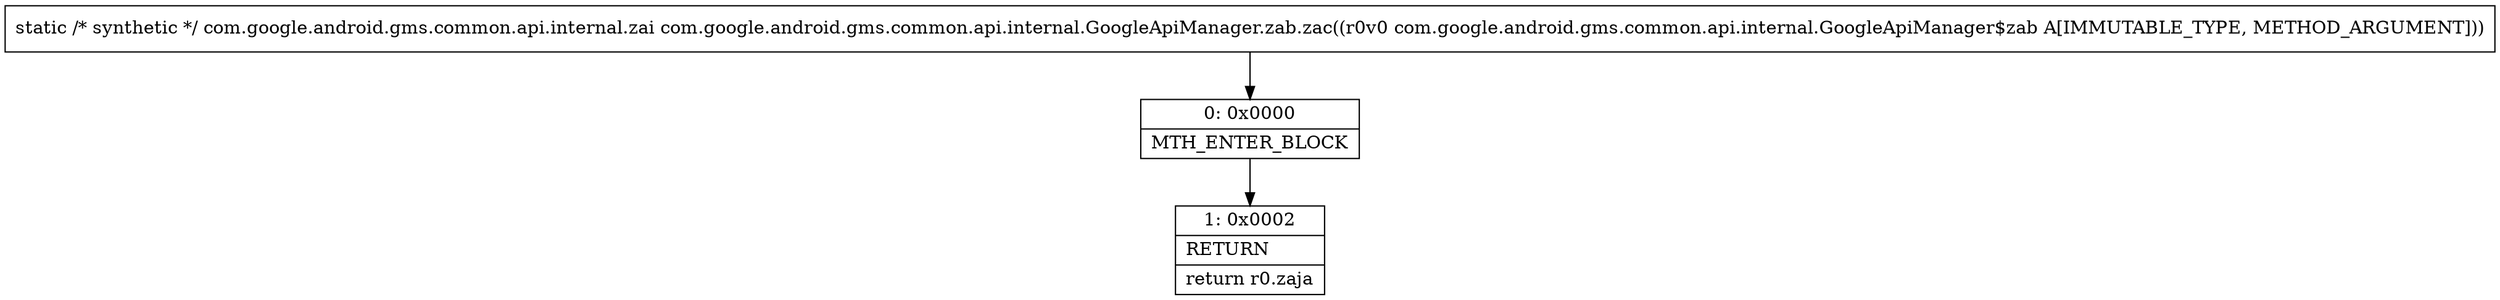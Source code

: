 digraph "CFG forcom.google.android.gms.common.api.internal.GoogleApiManager.zab.zac(Lcom\/google\/android\/gms\/common\/api\/internal\/GoogleApiManager$zab;)Lcom\/google\/android\/gms\/common\/api\/internal\/zai;" {
Node_0 [shape=record,label="{0\:\ 0x0000|MTH_ENTER_BLOCK\l}"];
Node_1 [shape=record,label="{1\:\ 0x0002|RETURN\l|return r0.zaja\l}"];
MethodNode[shape=record,label="{static \/* synthetic *\/ com.google.android.gms.common.api.internal.zai com.google.android.gms.common.api.internal.GoogleApiManager.zab.zac((r0v0 com.google.android.gms.common.api.internal.GoogleApiManager$zab A[IMMUTABLE_TYPE, METHOD_ARGUMENT])) }"];
MethodNode -> Node_0;
Node_0 -> Node_1;
}

